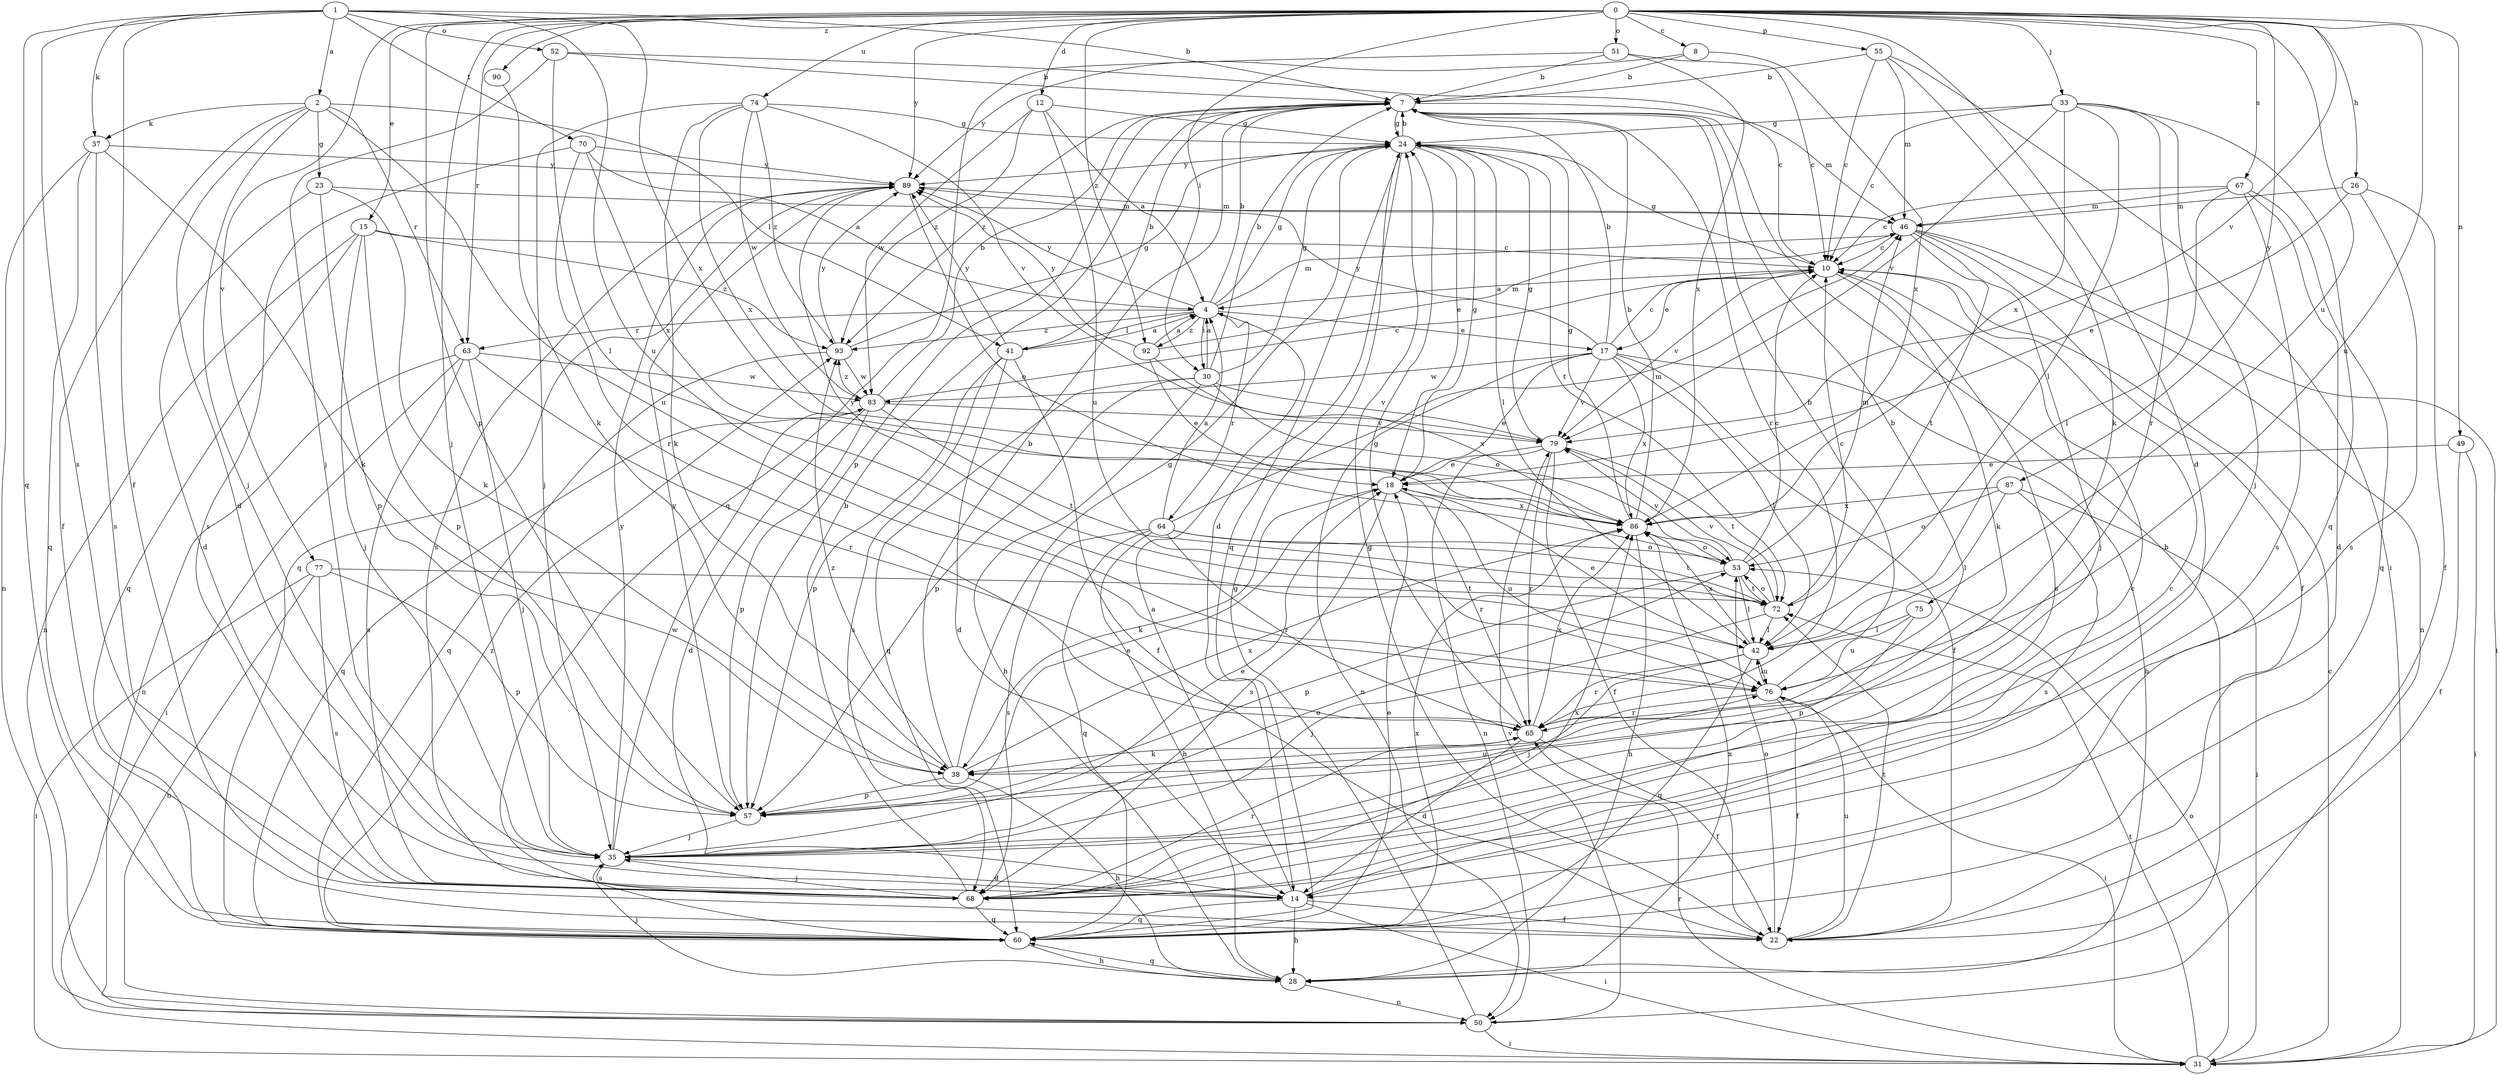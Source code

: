 strict digraph  {
0;
1;
2;
4;
7;
8;
10;
12;
14;
15;
17;
18;
22;
23;
24;
26;
28;
30;
31;
33;
35;
37;
38;
41;
42;
46;
49;
50;
51;
52;
53;
55;
57;
60;
63;
64;
65;
67;
68;
70;
72;
74;
75;
76;
77;
79;
83;
86;
87;
89;
90;
92;
93;
0 -> 8  [label=c];
0 -> 12  [label=d];
0 -> 14  [label=d];
0 -> 15  [label=e];
0 -> 26  [label=h];
0 -> 30  [label=i];
0 -> 33  [label=j];
0 -> 35  [label=j];
0 -> 49  [label=n];
0 -> 51  [label=o];
0 -> 55  [label=p];
0 -> 57  [label=p];
0 -> 63  [label=r];
0 -> 67  [label=s];
0 -> 74  [label=u];
0 -> 75  [label=u];
0 -> 76  [label=u];
0 -> 77  [label=v];
0 -> 79  [label=v];
0 -> 87  [label=y];
0 -> 89  [label=y];
0 -> 90  [label=z];
0 -> 92  [label=z];
1 -> 2  [label=a];
1 -> 7  [label=b];
1 -> 22  [label=f];
1 -> 37  [label=k];
1 -> 52  [label=o];
1 -> 60  [label=q];
1 -> 68  [label=s];
1 -> 70  [label=t];
1 -> 76  [label=u];
1 -> 86  [label=x];
2 -> 14  [label=d];
2 -> 22  [label=f];
2 -> 23  [label=g];
2 -> 35  [label=j];
2 -> 37  [label=k];
2 -> 41  [label=l];
2 -> 63  [label=r];
2 -> 76  [label=u];
4 -> 7  [label=b];
4 -> 17  [label=e];
4 -> 24  [label=g];
4 -> 30  [label=i];
4 -> 41  [label=l];
4 -> 46  [label=m];
4 -> 63  [label=r];
4 -> 64  [label=r];
4 -> 89  [label=y];
4 -> 92  [label=z];
4 -> 93  [label=z];
7 -> 24  [label=g];
7 -> 46  [label=m];
7 -> 57  [label=p];
7 -> 65  [label=r];
7 -> 93  [label=z];
8 -> 7  [label=b];
8 -> 86  [label=x];
8 -> 89  [label=y];
10 -> 4  [label=a];
10 -> 17  [label=e];
10 -> 24  [label=g];
10 -> 38  [label=k];
10 -> 68  [label=s];
10 -> 79  [label=v];
12 -> 4  [label=a];
12 -> 24  [label=g];
12 -> 76  [label=u];
12 -> 83  [label=w];
12 -> 93  [label=z];
14 -> 4  [label=a];
14 -> 10  [label=c];
14 -> 22  [label=f];
14 -> 28  [label=h];
14 -> 31  [label=i];
14 -> 60  [label=q];
15 -> 10  [label=c];
15 -> 35  [label=j];
15 -> 50  [label=n];
15 -> 57  [label=p];
15 -> 60  [label=q];
15 -> 93  [label=z];
17 -> 7  [label=b];
17 -> 10  [label=c];
17 -> 18  [label=e];
17 -> 22  [label=f];
17 -> 28  [label=h];
17 -> 42  [label=l];
17 -> 50  [label=n];
17 -> 79  [label=v];
17 -> 83  [label=w];
17 -> 86  [label=x];
17 -> 89  [label=y];
18 -> 24  [label=g];
18 -> 38  [label=k];
18 -> 65  [label=r];
18 -> 68  [label=s];
18 -> 76  [label=u];
18 -> 86  [label=x];
22 -> 24  [label=g];
22 -> 53  [label=o];
22 -> 72  [label=t];
22 -> 76  [label=u];
23 -> 14  [label=d];
23 -> 38  [label=k];
23 -> 46  [label=m];
23 -> 57  [label=p];
24 -> 7  [label=b];
24 -> 14  [label=d];
24 -> 18  [label=e];
24 -> 42  [label=l];
24 -> 60  [label=q];
24 -> 72  [label=t];
24 -> 89  [label=y];
26 -> 18  [label=e];
26 -> 22  [label=f];
26 -> 46  [label=m];
26 -> 68  [label=s];
28 -> 7  [label=b];
28 -> 35  [label=j];
28 -> 50  [label=n];
28 -> 60  [label=q];
28 -> 86  [label=x];
30 -> 4  [label=a];
30 -> 7  [label=b];
30 -> 24  [label=g];
30 -> 28  [label=h];
30 -> 53  [label=o];
30 -> 57  [label=p];
30 -> 60  [label=q];
30 -> 79  [label=v];
31 -> 10  [label=c];
31 -> 53  [label=o];
31 -> 65  [label=r];
31 -> 72  [label=t];
33 -> 10  [label=c];
33 -> 24  [label=g];
33 -> 35  [label=j];
33 -> 42  [label=l];
33 -> 60  [label=q];
33 -> 65  [label=r];
33 -> 79  [label=v];
33 -> 86  [label=x];
35 -> 14  [label=d];
35 -> 18  [label=e];
35 -> 53  [label=o];
35 -> 68  [label=s];
35 -> 83  [label=w];
35 -> 89  [label=y];
37 -> 38  [label=k];
37 -> 50  [label=n];
37 -> 60  [label=q];
37 -> 68  [label=s];
37 -> 89  [label=y];
38 -> 7  [label=b];
38 -> 24  [label=g];
38 -> 28  [label=h];
38 -> 57  [label=p];
38 -> 86  [label=x];
38 -> 93  [label=z];
41 -> 4  [label=a];
41 -> 7  [label=b];
41 -> 14  [label=d];
41 -> 22  [label=f];
41 -> 57  [label=p];
41 -> 68  [label=s];
41 -> 89  [label=y];
42 -> 18  [label=e];
42 -> 35  [label=j];
42 -> 60  [label=q];
42 -> 65  [label=r];
42 -> 76  [label=u];
42 -> 86  [label=x];
46 -> 10  [label=c];
46 -> 22  [label=f];
46 -> 31  [label=i];
46 -> 35  [label=j];
46 -> 50  [label=n];
46 -> 72  [label=t];
49 -> 18  [label=e];
49 -> 22  [label=f];
49 -> 31  [label=i];
50 -> 24  [label=g];
50 -> 31  [label=i];
50 -> 79  [label=v];
51 -> 7  [label=b];
51 -> 10  [label=c];
51 -> 60  [label=q];
51 -> 86  [label=x];
52 -> 7  [label=b];
52 -> 10  [label=c];
52 -> 35  [label=j];
52 -> 42  [label=l];
53 -> 10  [label=c];
53 -> 42  [label=l];
53 -> 46  [label=m];
53 -> 57  [label=p];
53 -> 72  [label=t];
53 -> 79  [label=v];
55 -> 7  [label=b];
55 -> 10  [label=c];
55 -> 31  [label=i];
55 -> 38  [label=k];
55 -> 46  [label=m];
57 -> 18  [label=e];
57 -> 35  [label=j];
57 -> 76  [label=u];
57 -> 89  [label=y];
60 -> 18  [label=e];
60 -> 28  [label=h];
60 -> 86  [label=x];
60 -> 93  [label=z];
63 -> 31  [label=i];
63 -> 35  [label=j];
63 -> 50  [label=n];
63 -> 65  [label=r];
63 -> 68  [label=s];
63 -> 83  [label=w];
64 -> 4  [label=a];
64 -> 28  [label=h];
64 -> 46  [label=m];
64 -> 53  [label=o];
64 -> 60  [label=q];
64 -> 65  [label=r];
64 -> 68  [label=s];
64 -> 72  [label=t];
65 -> 7  [label=b];
65 -> 14  [label=d];
65 -> 22  [label=f];
65 -> 24  [label=g];
65 -> 38  [label=k];
65 -> 86  [label=x];
67 -> 10  [label=c];
67 -> 14  [label=d];
67 -> 42  [label=l];
67 -> 46  [label=m];
67 -> 60  [label=q];
67 -> 68  [label=s];
68 -> 7  [label=b];
68 -> 10  [label=c];
68 -> 35  [label=j];
68 -> 60  [label=q];
68 -> 65  [label=r];
68 -> 86  [label=x];
70 -> 4  [label=a];
70 -> 65  [label=r];
70 -> 68  [label=s];
70 -> 86  [label=x];
70 -> 89  [label=y];
72 -> 10  [label=c];
72 -> 35  [label=j];
72 -> 42  [label=l];
72 -> 53  [label=o];
72 -> 79  [label=v];
72 -> 89  [label=y];
74 -> 24  [label=g];
74 -> 35  [label=j];
74 -> 38  [label=k];
74 -> 79  [label=v];
74 -> 83  [label=w];
74 -> 86  [label=x];
74 -> 93  [label=z];
75 -> 42  [label=l];
75 -> 57  [label=p];
75 -> 76  [label=u];
76 -> 7  [label=b];
76 -> 22  [label=f];
76 -> 31  [label=i];
76 -> 42  [label=l];
76 -> 65  [label=r];
77 -> 31  [label=i];
77 -> 50  [label=n];
77 -> 57  [label=p];
77 -> 68  [label=s];
77 -> 72  [label=t];
79 -> 18  [label=e];
79 -> 22  [label=f];
79 -> 24  [label=g];
79 -> 50  [label=n];
79 -> 65  [label=r];
79 -> 72  [label=t];
83 -> 7  [label=b];
83 -> 10  [label=c];
83 -> 14  [label=d];
83 -> 57  [label=p];
83 -> 60  [label=q];
83 -> 72  [label=t];
83 -> 79  [label=v];
83 -> 93  [label=z];
86 -> 7  [label=b];
86 -> 24  [label=g];
86 -> 28  [label=h];
86 -> 53  [label=o];
87 -> 31  [label=i];
87 -> 42  [label=l];
87 -> 53  [label=o];
87 -> 68  [label=s];
87 -> 86  [label=x];
89 -> 46  [label=m];
89 -> 53  [label=o];
89 -> 60  [label=q];
89 -> 68  [label=s];
90 -> 38  [label=k];
92 -> 4  [label=a];
92 -> 18  [label=e];
92 -> 46  [label=m];
92 -> 86  [label=x];
92 -> 89  [label=y];
93 -> 24  [label=g];
93 -> 60  [label=q];
93 -> 83  [label=w];
93 -> 89  [label=y];
}
